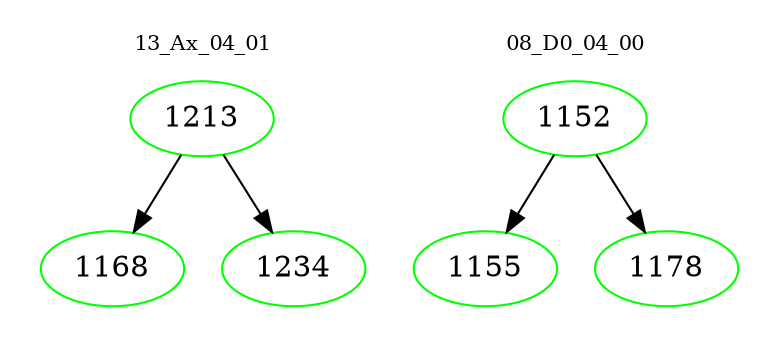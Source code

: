 digraph{
subgraph cluster_0 {
color = white
label = "13_Ax_04_01";
fontsize=10;
T0_1213 [label="1213", color="green"]
T0_1213 -> T0_1168 [color="black"]
T0_1168 [label="1168", color="green"]
T0_1213 -> T0_1234 [color="black"]
T0_1234 [label="1234", color="green"]
}
subgraph cluster_1 {
color = white
label = "08_D0_04_00";
fontsize=10;
T1_1152 [label="1152", color="green"]
T1_1152 -> T1_1155 [color="black"]
T1_1155 [label="1155", color="green"]
T1_1152 -> T1_1178 [color="black"]
T1_1178 [label="1178", color="green"]
}
}
